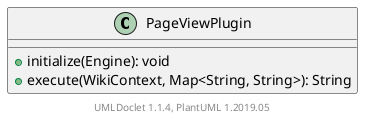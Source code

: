 @startuml

    class PageViewPlugin [[PageViewPlugin.html]] {
        +initialize(Engine): void
        +execute(WikiContext, Map<String, String>): String
    }


    center footer UMLDoclet 1.1.4, PlantUML 1.2019.05
@enduml
